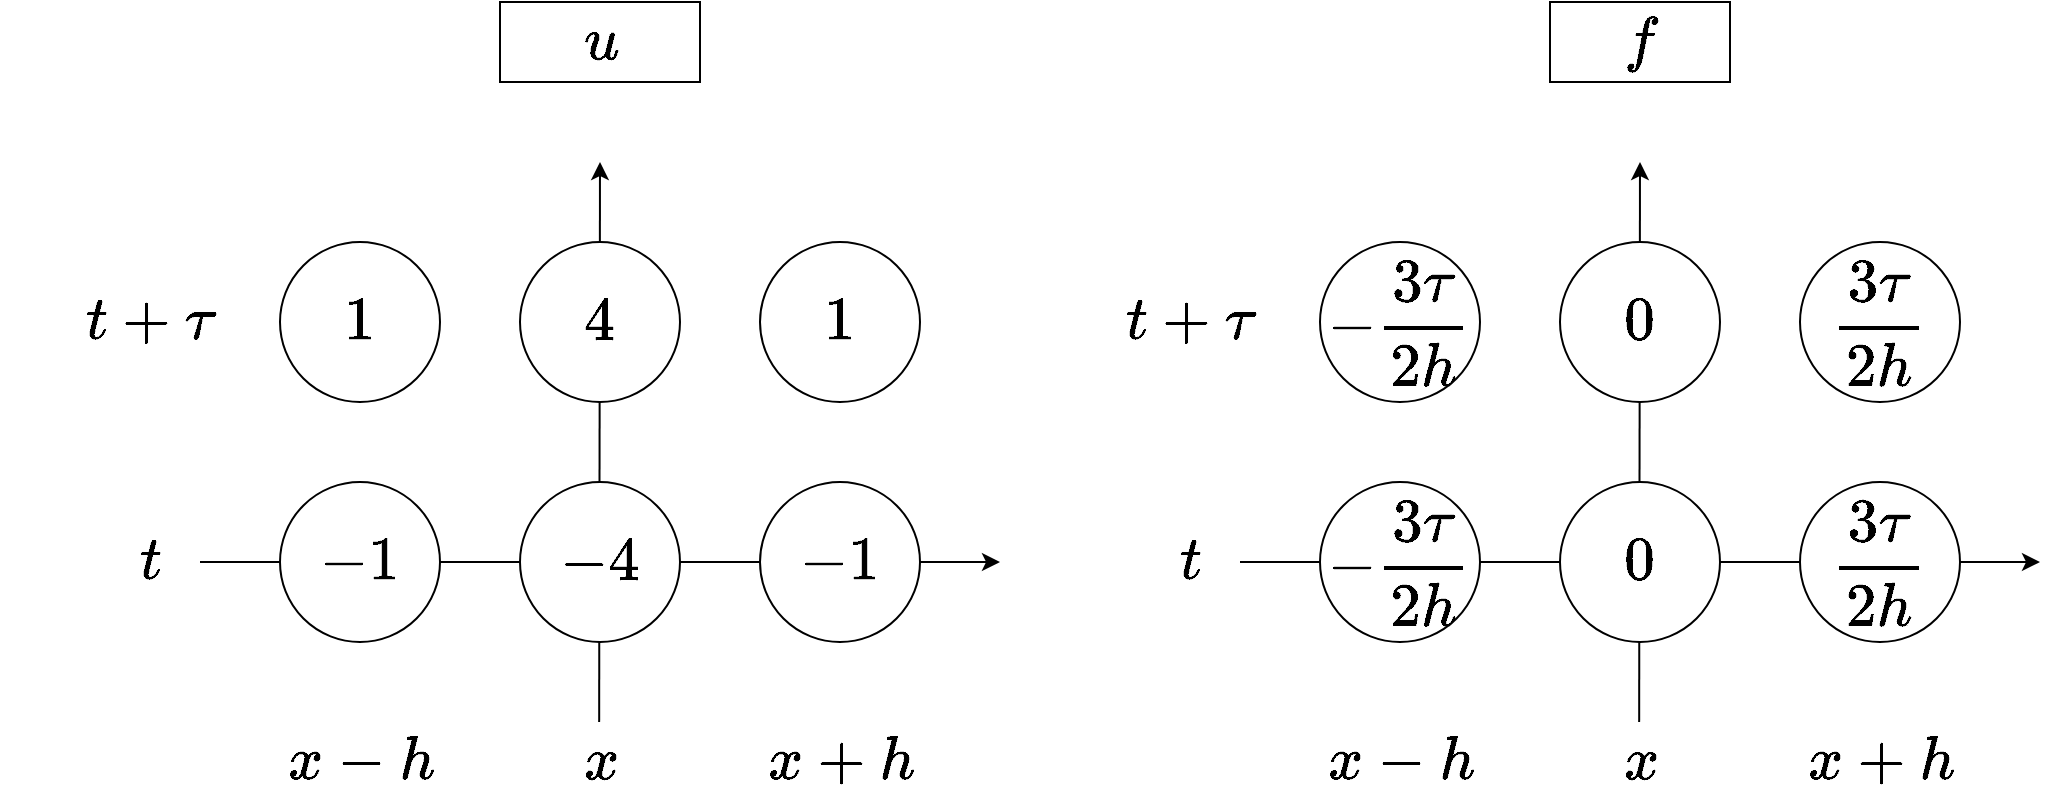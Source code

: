 <mxfile version="20.8.16" type="device"><diagram id="uHFUF99yHEP9ECzBFfBx" name="Page-1"><mxGraphModel dx="1728" dy="1004" grid="1" gridSize="10" guides="1" tooltips="1" connect="1" arrows="1" fold="1" page="1" pageScale="1" pageWidth="1169" pageHeight="827" math="1" shadow="0"><root><mxCell id="0"/><mxCell id="1" parent="0"/><mxCell id="rB93fSZTPQ0T6m_grySA-1" value="" style="endArrow=classic;html=1;rounded=0;" edge="1" parent="1"><mxGeometry width="50" height="50" relative="1" as="geometry"><mxPoint x="120" y="480" as="sourcePoint"/><mxPoint x="520" y="480" as="targetPoint"/></mxGeometry></mxCell><mxCell id="rB93fSZTPQ0T6m_grySA-2" value="" style="endArrow=classic;html=1;rounded=0;" edge="1" parent="1"><mxGeometry width="50" height="50" relative="1" as="geometry"><mxPoint x="319.58" y="560" as="sourcePoint"/><mxPoint x="320" y="280" as="targetPoint"/></mxGeometry></mxCell><mxCell id="rB93fSZTPQ0T6m_grySA-3" value="$$-1$$" style="ellipse;whiteSpace=wrap;html=1;aspect=fixed;fontSize=26;" vertex="1" parent="1"><mxGeometry x="160" y="440" width="80" height="80" as="geometry"/></mxCell><mxCell id="rB93fSZTPQ0T6m_grySA-4" value="$$-4$$" style="ellipse;whiteSpace=wrap;html=1;aspect=fixed;fontSize=26;" vertex="1" parent="1"><mxGeometry x="280" y="440" width="80" height="80" as="geometry"/></mxCell><mxCell id="rB93fSZTPQ0T6m_grySA-5" value="&lt;span&gt;$$-1$$&lt;/span&gt;" style="ellipse;whiteSpace=wrap;html=1;aspect=fixed;fontSize=26;" vertex="1" parent="1"><mxGeometry x="400" y="440" width="80" height="80" as="geometry"/></mxCell><mxCell id="rB93fSZTPQ0T6m_grySA-6" value="$$1$$" style="ellipse;whiteSpace=wrap;html=1;aspect=fixed;fontSize=26;" vertex="1" parent="1"><mxGeometry x="160" y="320" width="80" height="80" as="geometry"/></mxCell><mxCell id="rB93fSZTPQ0T6m_grySA-8" value="$$4$$" style="ellipse;whiteSpace=wrap;html=1;aspect=fixed;fontSize=26;" vertex="1" parent="1"><mxGeometry x="280" y="320" width="80" height="80" as="geometry"/></mxCell><mxCell id="rB93fSZTPQ0T6m_grySA-10" value="$$1$$" style="ellipse;whiteSpace=wrap;html=1;aspect=fixed;fontSize=26;" vertex="1" parent="1"><mxGeometry x="400" y="320" width="80" height="80" as="geometry"/></mxCell><mxCell id="rB93fSZTPQ0T6m_grySA-25" value="$$t$$" style="text;html=1;align=center;verticalAlign=middle;resizable=0;points=[];autosize=1;strokeColor=none;fillColor=none;fontSize=26;" vertex="1" parent="1"><mxGeometry x="50" y="460" width="90" height="40" as="geometry"/></mxCell><mxCell id="rB93fSZTPQ0T6m_grySA-26" value="$$t+\tau$$" style="text;html=1;align=center;verticalAlign=middle;resizable=0;points=[];autosize=1;strokeColor=none;fillColor=none;fontSize=26;" vertex="1" parent="1"><mxGeometry x="20" y="340" width="150" height="40" as="geometry"/></mxCell><mxCell id="rB93fSZTPQ0T6m_grySA-27" value="$$x$$" style="text;html=1;align=center;verticalAlign=middle;resizable=0;points=[];autosize=1;strokeColor=none;fillColor=none;fontSize=26;" vertex="1" parent="1"><mxGeometry x="275" y="560" width="90" height="40" as="geometry"/></mxCell><mxCell id="rB93fSZTPQ0T6m_grySA-28" value="$$x-h$$" style="text;html=1;align=center;verticalAlign=middle;resizable=0;points=[];autosize=1;strokeColor=none;fillColor=none;fontSize=26;" vertex="1" parent="1"><mxGeometry x="140" y="560" width="120" height="40" as="geometry"/></mxCell><mxCell id="rB93fSZTPQ0T6m_grySA-29" value="$$x+h$$" style="text;html=1;align=center;verticalAlign=middle;resizable=0;points=[];autosize=1;strokeColor=none;fillColor=none;fontSize=26;" vertex="1" parent="1"><mxGeometry x="380" y="560" width="120" height="40" as="geometry"/></mxCell><mxCell id="rB93fSZTPQ0T6m_grySA-42" value="" style="endArrow=classic;html=1;rounded=0;" edge="1" parent="1"><mxGeometry width="50" height="50" relative="1" as="geometry"><mxPoint x="640" y="480" as="sourcePoint"/><mxPoint x="1040" y="480" as="targetPoint"/></mxGeometry></mxCell><mxCell id="rB93fSZTPQ0T6m_grySA-43" value="" style="endArrow=classic;html=1;rounded=0;" edge="1" parent="1"><mxGeometry width="50" height="50" relative="1" as="geometry"><mxPoint x="839.58" y="560" as="sourcePoint"/><mxPoint x="840" y="280" as="targetPoint"/></mxGeometry></mxCell><mxCell id="rB93fSZTPQ0T6m_grySA-44" value="$$-\frac{3\tau}{2h}$$" style="ellipse;whiteSpace=wrap;html=1;aspect=fixed;fontSize=26;" vertex="1" parent="1"><mxGeometry x="680" y="440" width="80" height="80" as="geometry"/></mxCell><mxCell id="rB93fSZTPQ0T6m_grySA-45" value="$$0$$" style="ellipse;whiteSpace=wrap;html=1;aspect=fixed;fontSize=26;" vertex="1" parent="1"><mxGeometry x="800" y="440" width="80" height="80" as="geometry"/></mxCell><mxCell id="rB93fSZTPQ0T6m_grySA-46" value="$$\frac{3\tau}{2h}&lt;br style=&quot;border-color: var(--border-color);&quot;&gt;$$" style="ellipse;whiteSpace=wrap;html=1;aspect=fixed;fontSize=26;" vertex="1" parent="1"><mxGeometry x="920" y="440" width="80" height="80" as="geometry"/></mxCell><mxCell id="rB93fSZTPQ0T6m_grySA-47" value="&lt;span&gt;$$-\frac{3\tau}{2h}$$&lt;/span&gt;" style="ellipse;whiteSpace=wrap;html=1;aspect=fixed;fontSize=26;" vertex="1" parent="1"><mxGeometry x="680" y="320" width="80" height="80" as="geometry"/></mxCell><mxCell id="rB93fSZTPQ0T6m_grySA-48" value="$$0$$" style="ellipse;whiteSpace=wrap;html=1;aspect=fixed;fontSize=26;" vertex="1" parent="1"><mxGeometry x="800" y="320" width="80" height="80" as="geometry"/></mxCell><mxCell id="rB93fSZTPQ0T6m_grySA-49" value="$$\frac{3\tau}{2h}&lt;br&gt;$$" style="ellipse;whiteSpace=wrap;html=1;aspect=fixed;fontSize=26;" vertex="1" parent="1"><mxGeometry x="920" y="320" width="80" height="80" as="geometry"/></mxCell><mxCell id="rB93fSZTPQ0T6m_grySA-50" value="$$t$$" style="text;html=1;align=center;verticalAlign=middle;resizable=0;points=[];autosize=1;strokeColor=none;fillColor=none;fontSize=26;" vertex="1" parent="1"><mxGeometry x="570" y="460" width="90" height="40" as="geometry"/></mxCell><mxCell id="rB93fSZTPQ0T6m_grySA-51" value="$$t+\tau$$" style="text;html=1;align=center;verticalAlign=middle;resizable=0;points=[];autosize=1;strokeColor=none;fillColor=none;fontSize=26;" vertex="1" parent="1"><mxGeometry x="540" y="340" width="150" height="40" as="geometry"/></mxCell><mxCell id="rB93fSZTPQ0T6m_grySA-52" value="$$x$$" style="text;html=1;align=center;verticalAlign=middle;resizable=0;points=[];autosize=1;strokeColor=none;fillColor=none;fontSize=26;" vertex="1" parent="1"><mxGeometry x="795" y="560" width="90" height="40" as="geometry"/></mxCell><mxCell id="rB93fSZTPQ0T6m_grySA-53" value="$$x-h$$" style="text;html=1;align=center;verticalAlign=middle;resizable=0;points=[];autosize=1;strokeColor=none;fillColor=none;fontSize=26;" vertex="1" parent="1"><mxGeometry x="660" y="560" width="120" height="40" as="geometry"/></mxCell><mxCell id="rB93fSZTPQ0T6m_grySA-54" value="$$x+h$$" style="text;html=1;align=center;verticalAlign=middle;resizable=0;points=[];autosize=1;strokeColor=none;fillColor=none;fontSize=26;" vertex="1" parent="1"><mxGeometry x="900" y="560" width="120" height="40" as="geometry"/></mxCell><mxCell id="rB93fSZTPQ0T6m_grySA-55" value="$$u$$" style="text;html=1;align=center;verticalAlign=middle;resizable=0;points=[];autosize=1;fontSize=26;strokeWidth=1;strokeColor=default;" vertex="1" parent="1"><mxGeometry x="270" y="200" width="100" height="40" as="geometry"/></mxCell><mxCell id="rB93fSZTPQ0T6m_grySA-56" value="$$f$$" style="text;html=1;align=center;verticalAlign=middle;resizable=0;points=[];autosize=1;strokeColor=default;fillColor=none;fontSize=26;" vertex="1" parent="1"><mxGeometry x="795" y="200" width="90" height="40" as="geometry"/></mxCell></root></mxGraphModel></diagram></mxfile>